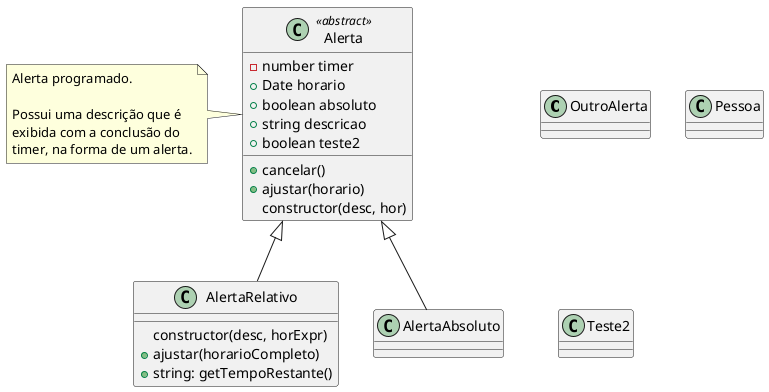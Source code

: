 @startuml "Classes"

top to bottom direction
class OutroAlerta {}

class Pessoa {
}

class Alerta <<abstract>> {
  - number timer
  + Date horario
  + boolean absoluto
  + string descricao
  + boolean teste2
  + cancelar()
  + ajustar(horario)
  constructor(desc, hor)
}
note left of Alerta : Alerta programado.\n\nPossui uma descrição que é\nexibida com a conclusão do\ntimer, na forma de um alerta.

class AlertaRelativo {
  constructor(desc, horExpr)
  + ajustar(horarioCompleto)
  + string: getTempoRestante()
}

class Teste2 {
}

Alerta <|-- AlertaRelativo
Alerta <|-- AlertaAbsoluto

@enduml
